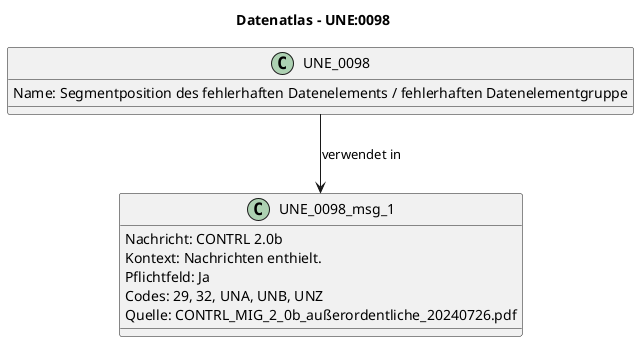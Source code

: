 @startuml
title Datenatlas – UNE:0098
class UNE_0098 {
  Name: Segmentposition des fehlerhaften Datenelements / fehlerhaften Datenelementgruppe
}
class UNE_0098_msg_1 {
  Nachricht: CONTRL 2.0b
  Kontext: Nachrichten enthielt.
  Pflichtfeld: Ja
  Codes: 29, 32, UNA, UNB, UNZ
  Quelle: CONTRL_MIG_2_0b_außerordentliche_20240726.pdf
}
UNE_0098 --> UNE_0098_msg_1 : verwendet in
@enduml